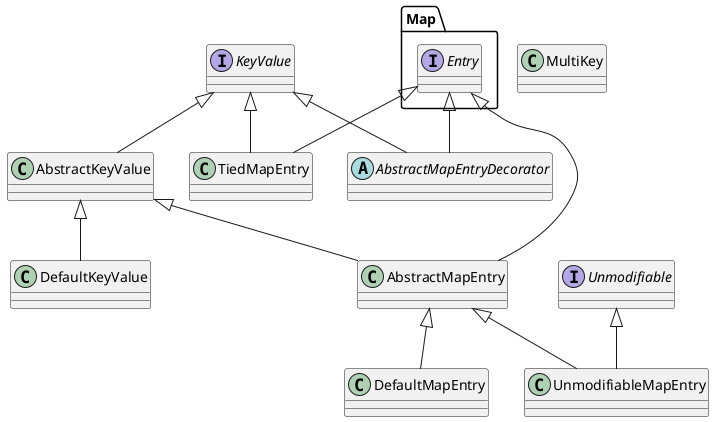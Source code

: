 @startuml

interface KeyValue
interface Unmodifiable
class AbstractKeyValue
interface "Map.Entry"
class DefaultKeyValue
class DefaultMapEntry
class MultiKey
class TiedMapEntry
class UnmodifiableMapEntry
abstract class AbstractMapEntryDecorator

KeyValue <|-- AbstractKeyValue
AbstractKeyValue <|-- AbstractMapEntry
"Map.Entry" <|-- AbstractMapEntry
KeyValue <|-- AbstractMapEntryDecorator
"Map.Entry" <|-- AbstractMapEntryDecorator
AbstractKeyValue <|-- DefaultKeyValue
AbstractMapEntry <|-- DefaultMapEntry
"Map.Entry" <|-- TiedMapEntry
KeyValue <|-- TiedMapEntry
AbstractMapEntry <|-- UnmodifiableMapEntry
Unmodifiable <|-- UnmodifiableMapEntry






@enduml